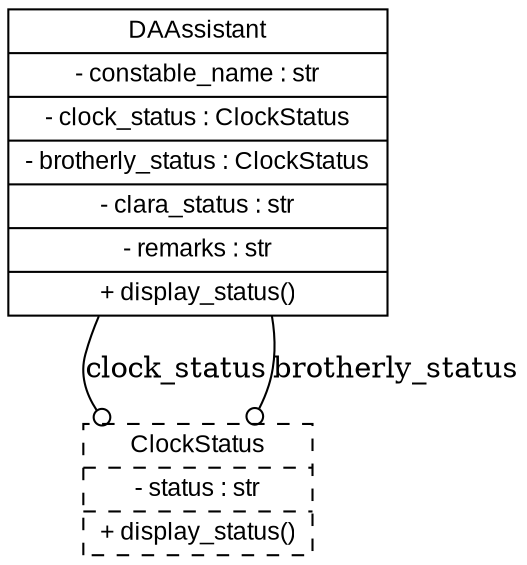 # Enhanced DAAssistant Class Diagram

digraph DAAssistantDiagram {
    // Node Definitions
    node [shape=record, fontname="Arial", fontsize=12];

    class_ClockStatus [label="{ ClockStatus | - status : str | + display_status() }"];
    class_DAAssistant [label="{ DAAssistant | - constable_name : str | - clock_status : ClockStatus | - brotherly_status : ClockStatus | - clara_status : str | - remarks : str | + display_status() }"];

    // Relationships
    class_DAAssistant -> class_ClockStatus [label="clock_status", arrowhead="odot"];
    class_DAAssistant -> class_ClockStatus [label="brotherly_status", arrowhead="odot"];

    // Node Styling
    edge [fontname="Arial", fontsize=10];
    class_ClockStatus [style=dashed];
}
